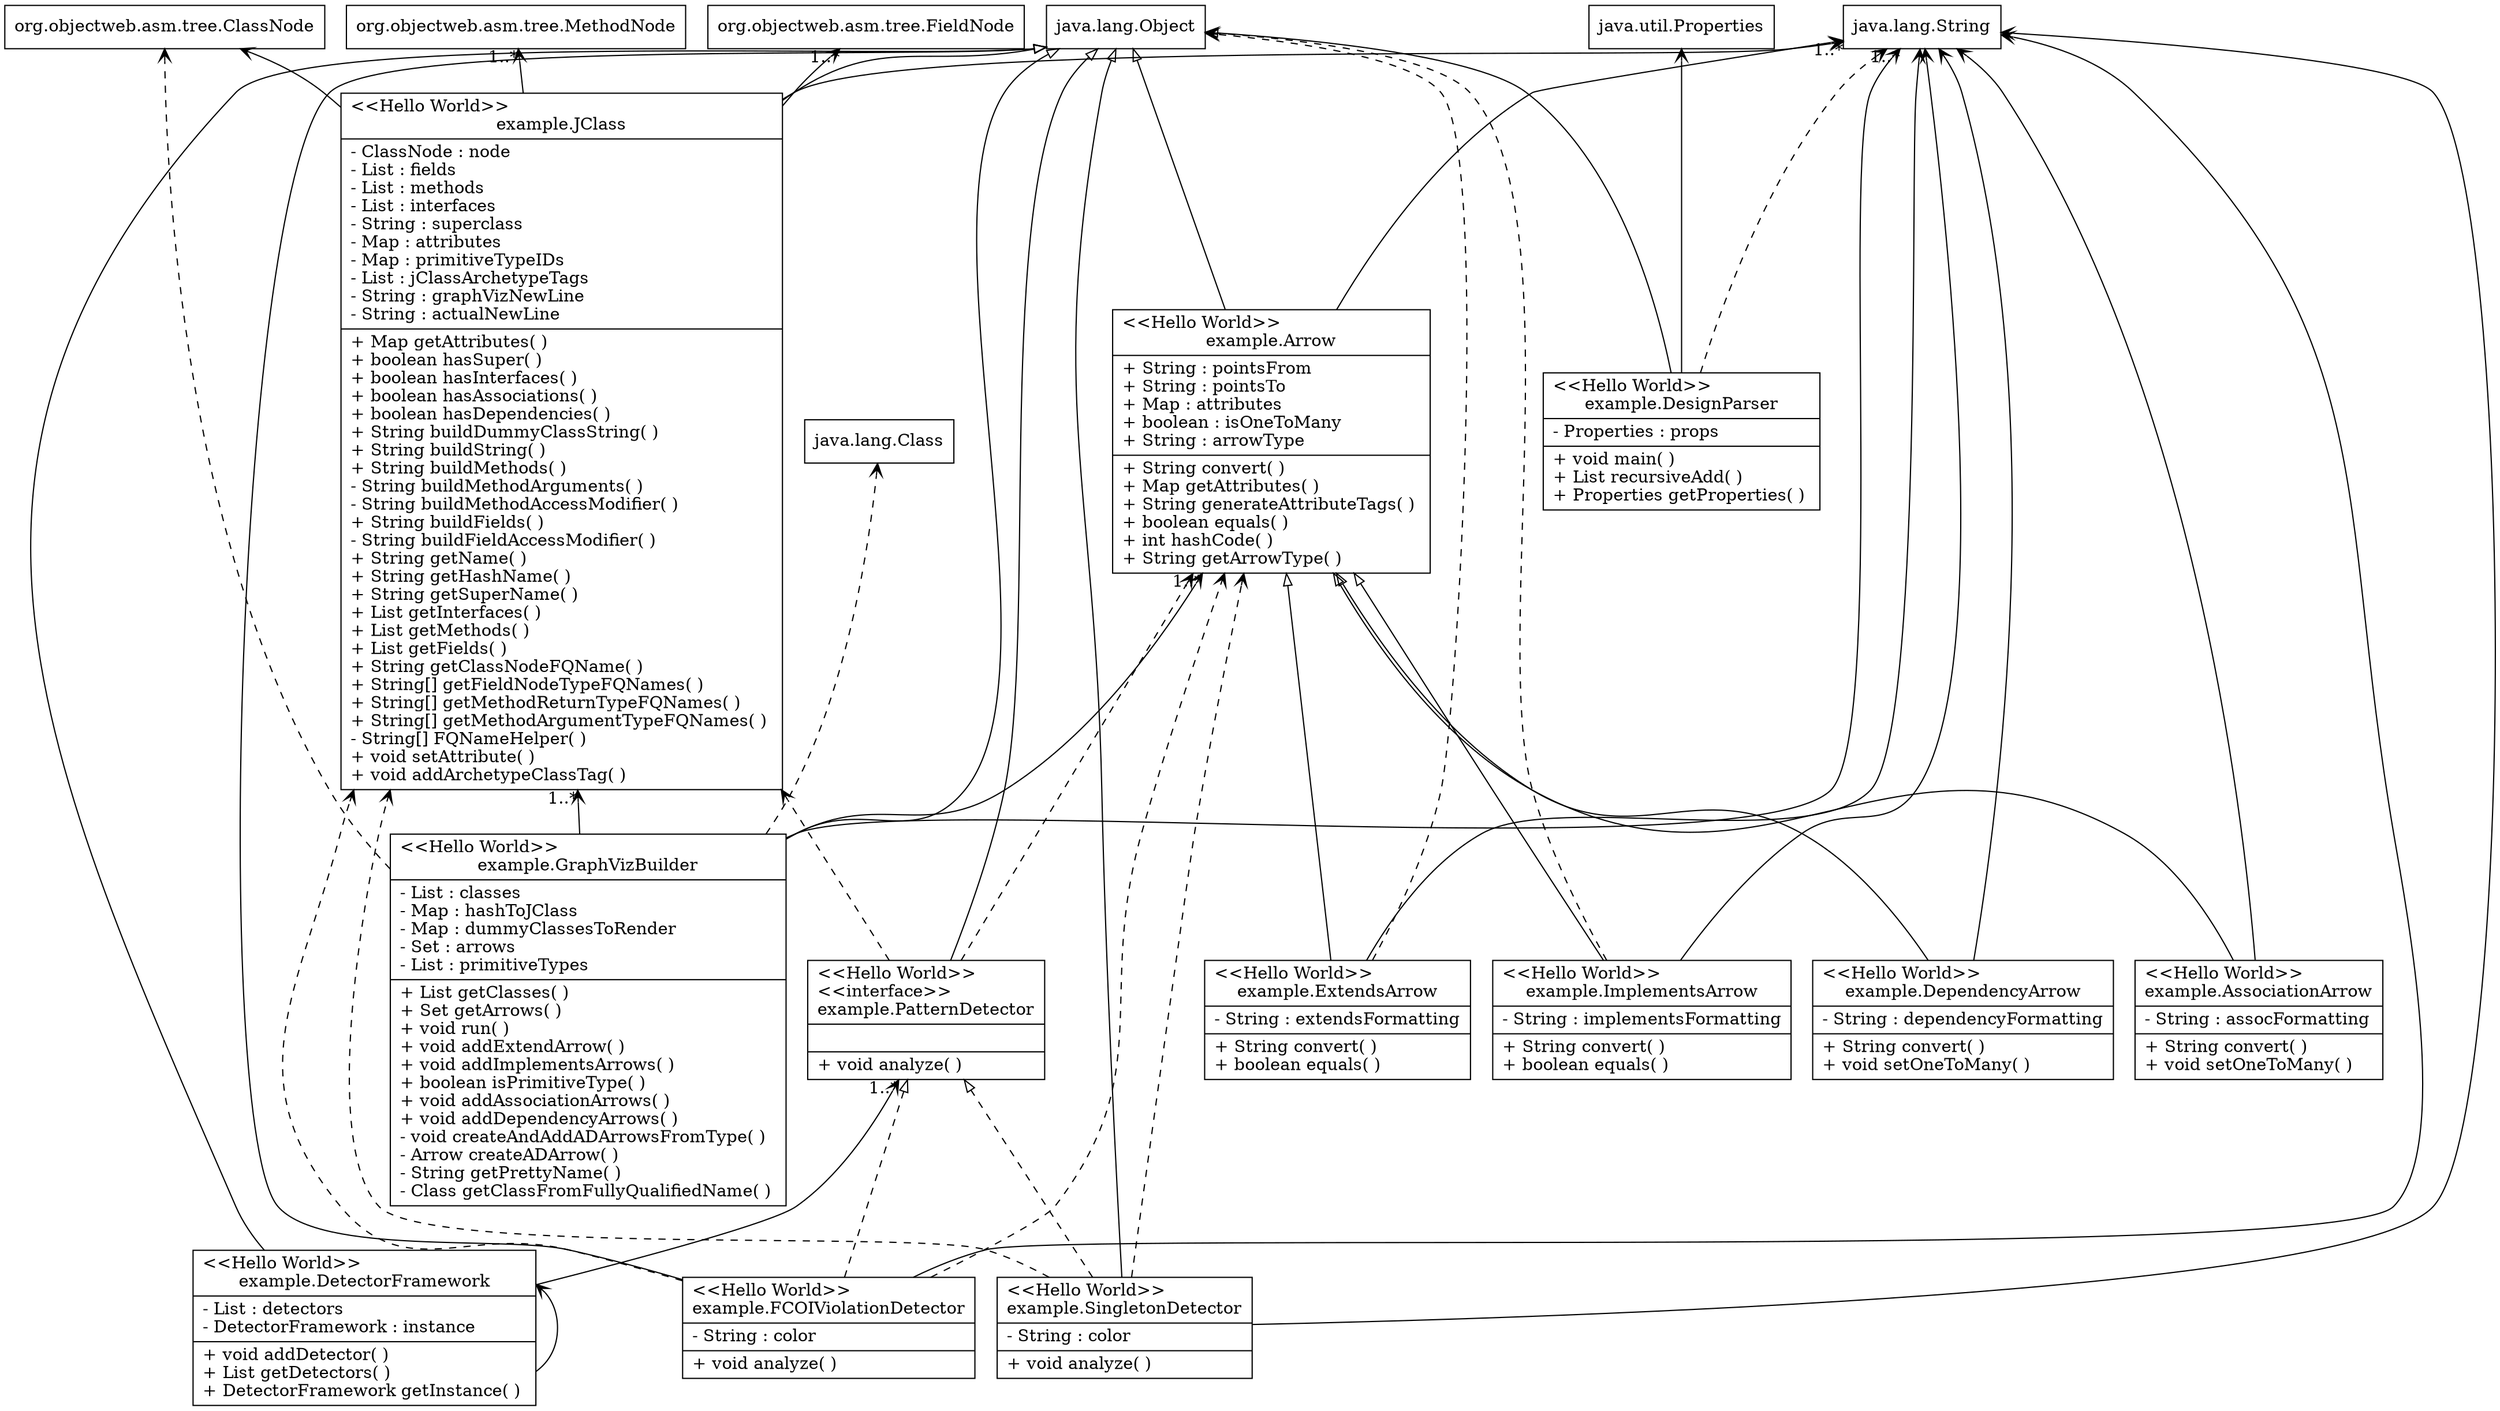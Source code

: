 digraph example{
rankdir = BT;
node [
	shape="record"
]
-1714442847 [color = black, label = "{\<\<Hello World\>\>\lexample.DesignParser|- Properties : props\l|+ void main( ) \l+ List recursiveAdd( ) \l+ Properties getProperties( ) \l}"];
1372774676 [color = black, label = "{\<\<Hello World\>\>\lexample.ExtendsArrow|- String : extendsFormatting\l|+ String convert( ) \l+ boolean equals( ) \l}"];
82922085 [color = black, label = "{\<\<Hello World\>\>\lexample.Arrow|+ String : pointsFrom\l+ String : pointsTo\l+ Map : attributes\l+ boolean : isOneToMany\l+ String : arrowType\l|+ String convert( ) \l+ Map getAttributes( ) \l+ String generateAttributeTags( ) \l+ boolean equals( ) \l+ int hashCode( ) \l+ String getArrowType( ) \l}"];
-1956840258 [color = black, label = "{\<\<Hello World\>\>\lexample.GraphVizBuilder|- List : classes\l- Map : hashToJClass\l- Map : dummyClassesToRender\l- Set : arrows\l- List : primitiveTypes\l|+ List getClasses( ) \l+ Set getArrows( ) \l+ void run( ) \l+ void addExtendArrow( ) \l+ void addImplementsArrows( ) \l+ boolean isPrimitiveType( ) \l+ void addAssociationArrows( ) \l+ void addDependencyArrows( ) \l- void createAndAddADArrowsFromType( ) \l- Arrow createADArrow( ) \l- String getPrettyName( ) \l- Class getClassFromFullyQualifiedName( ) \l}"];
-1510317998 [color = black, label = "{\<\<Hello World\>\>\lexample.JClass|- ClassNode : node\l- List : fields\l- List : methods\l- List : interfaces\l- String : superclass\l- Map : attributes\l- Map : primitiveTypeIDs\l- List : jClassArchetypeTags\l- String : graphVizNewLine\l- String : actualNewLine\l|+ Map getAttributes( ) \l+ boolean hasSuper( ) \l+ boolean hasInterfaces( ) \l+ boolean hasAssociations( ) \l+ boolean hasDependencies( ) \l+ String buildDummyClassString( ) \l+ String buildString( ) \l+ String buildMethods( ) \l- String buildMethodArguments( ) \l- String buildMethodAccessModifier( ) \l+ String buildFields( ) \l- String buildFieldAccessModifier( ) \l+ String getName( ) \l+ String getHashName( ) \l+ String getSuperName( ) \l+ List getInterfaces( ) \l+ List getMethods( ) \l+ List getFields( ) \l+ String getClassNodeFQName( ) \l+ String[] getFieldNodeTypeFQNames( ) \l+ String[] getMethodReturnTypeFQNames( ) \l+ String[] getMethodArgumentTypeFQNames( ) \l- String[] FQNameHelper( ) \l+ void setAttribute( ) \l+ void addArchetypeClassTag( ) \l}"];
-1248630062 [color = black, label = "{\<\<Hello World\>\>\l\<\<interface\>\>\lexample.PatternDetector||+ void analyze( ) \l}"];
-1994136243 [color = black, label = "{\<\<Hello World\>\>\lexample.SingletonDetector|- String : color\l|+ void analyze( ) \l}"];
1249650732 [color = black, label = "{\<\<Hello World\>\>\lexample.AssociationArrow|- String : assocFormatting\l|+ String convert( ) \l+ void setOneToMany( ) \l}"];
1170638132 [color = black, label = "{\<\<Hello World\>\>\lexample.DetectorFramework|- List : detectors\l- DetectorFramework : instance\l|+ void addDetector( ) \l+ List getDetectors( ) \l+ DetectorFramework getInstance( ) \l}"];
-1935747088 [color = black, label = "{\<\<Hello World\>\>\lexample.FCOIViolationDetector|- String : color\l|+ void analyze( ) \l}"];
72224149 [color = black, label = "{\<\<Hello World\>\>\lexample.ImplementsArrow|- String : implementsFormatting\l|+ String convert( ) \l+ boolean equals( ) \l}"];
715365082 [color = black, label = "{\<\<Hello World\>\>\lexample.DependencyArrow|- String : dependencyFormatting\l|+ String convert( ) \l+ void setOneToMany( ) \l}"];
597365408 [label = "{org.objectweb.asm.tree.ClassNode}"];
1063877011 [label = "{java.lang.Object}"];
921450557 [label = "{org.objectweb.asm.tree.MethodNode}"];
1872263458 [label = "{org.objectweb.asm.tree.FieldNode}"];
1195259493 [label = "{java.lang.String}"];
126936819 [label = "{java.util.Properties}"];
-530663260 [label = "{java.lang.Class}"];
-1956840258->597365408[color=black, style="dashed", arrowhead="open"];
-1935747088->1195259493[color="black", arrowhead="open"];
715365082->1195259493[color="black", arrowhead="open"];
-1935747088->1063877011[color=black, arrowhead="onormal"];
-1956840258->82922085[headlabel="1..*", color="black", arrowhead="open"];
82922085->1063877011[color=black, arrowhead="onormal"];
1170638132->-1248630062[headlabel="1..*", color="black", arrowhead="open"];
1249650732->82922085[color=black, arrowhead="onormal"];
-1510317998->1872263458[headlabel="1..*", color="black", arrowhead="open"];
-1994136243->1195259493[color="black", arrowhead="open"];
1372774676->82922085[color=black, arrowhead="onormal"];
-1956840258->-530663260[color=black, style="dashed", arrowhead="open"];
-1935747088->82922085[color=black, style="dashed", arrowhead="open"];
-1994136243->1063877011[color=black, arrowhead="onormal"];
1170638132->1170638132[color="black", arrowhead="open"];
82922085->1195259493[color="black", arrowhead="open"];
-1248630062->82922085[color=black, style="dashed", arrowhead="open"];
-1714442847->1195259493[color=black, style="dashed", arrowhead="open"];
72224149->82922085[color=black, arrowhead="onormal"];
-1994136243->82922085[color=black, style="dashed", arrowhead="open"];
1170638132->1063877011[color=black, arrowhead="onormal"];
-1510317998->1063877011[color=black, arrowhead="onormal"];
-1714442847->126936819[color="black", arrowhead="open"];
-1935747088->-1510317998[color=black, style="dashed", arrowhead="open"];
-1956840258->1063877011[color=black, arrowhead="onormal"];
-1510317998->1195259493[headlabel="1..*", color="black", arrowhead="open"];
-1510317998->921450557[headlabel="1..*", color="black", arrowhead="open"];
-1956840258->1195259493[headlabel="1..*", color="black", arrowhead="open"];
1372774676->1063877011[color=black, style="dashed", arrowhead="open"];
1372774676->1195259493[color="black", arrowhead="open"];
-1994136243->-1248630062[color=black, style="dashed", arrowhead="onormal"];
-1248630062->-1510317998[color=black, style="dashed", arrowhead="open"];
1249650732->1195259493[color="black", arrowhead="open"];
-1714442847->1063877011[color=black, arrowhead="onormal"];
-1994136243->-1510317998[color=black, style="dashed", arrowhead="open"];
72224149->1195259493[color="black", arrowhead="open"];
715365082->82922085[color=black, arrowhead="onormal"];
72224149->1063877011[color=black, style="dashed", arrowhead="open"];
-1956840258->-1510317998[headlabel="1..*", color="black", arrowhead="open"];
-1510317998->597365408[color="black", arrowhead="open"];
-1248630062->1063877011[color=black, arrowhead="onormal"];
-1935747088->-1248630062[color=black, style="dashed", arrowhead="onormal"];
}